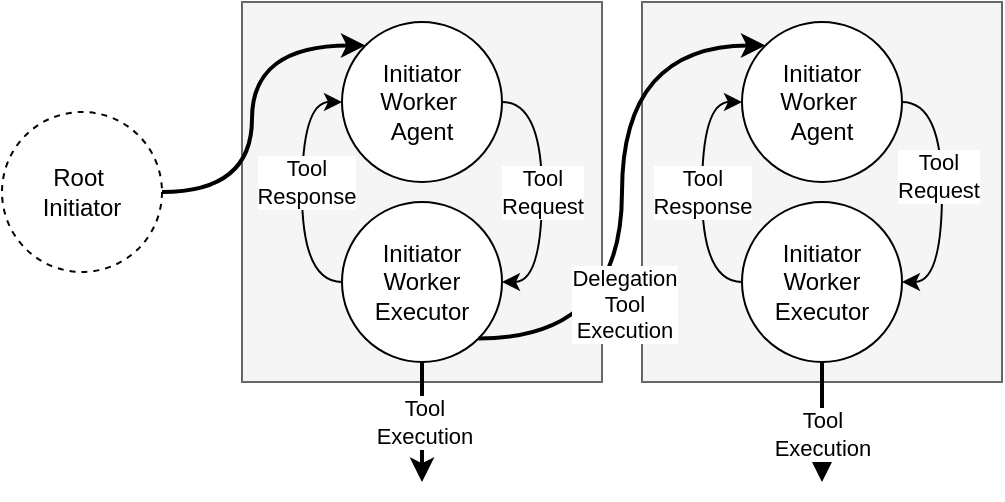 <mxfile version="28.1.0">
  <diagram name="Page-1" id="ZVJle6ZEyN7UsiVQt79V">
    <mxGraphModel dx="1018" dy="581" grid="1" gridSize="10" guides="1" tooltips="1" connect="1" arrows="1" fold="1" page="1" pageScale="1" pageWidth="827" pageHeight="1169" math="0" shadow="0">
      <root>
        <mxCell id="0" />
        <mxCell id="1" parent="0" />
        <mxCell id="OtwXWuuuGbDqAqiz1RTq-4" value="" style="rounded=0;whiteSpace=wrap;html=1;fillColor=#f5f5f5;fontColor=#333333;strokeColor=#666666;" vertex="1" parent="1">
          <mxGeometry x="240" y="120" width="180" height="190" as="geometry" />
        </mxCell>
        <mxCell id="OtwXWuuuGbDqAqiz1RTq-11" style="rounded=0;orthogonalLoop=1;jettySize=auto;html=1;entryX=0;entryY=0;entryDx=0;entryDy=0;edgeStyle=orthogonalEdgeStyle;curved=1;strokeWidth=2;" edge="1" parent="1" source="OtwXWuuuGbDqAqiz1RTq-1" target="OtwXWuuuGbDqAqiz1RTq-2">
          <mxGeometry relative="1" as="geometry" />
        </mxCell>
        <mxCell id="OtwXWuuuGbDqAqiz1RTq-1" value="Root&amp;nbsp;&lt;div&gt;Initiator&lt;/div&gt;" style="ellipse;whiteSpace=wrap;html=1;aspect=fixed;dashed=1;" vertex="1" parent="1">
          <mxGeometry x="120" y="175" width="80" height="80" as="geometry" />
        </mxCell>
        <mxCell id="OtwXWuuuGbDqAqiz1RTq-10" value="Tool&lt;br&gt;Request" style="edgeStyle=orthogonalEdgeStyle;rounded=0;orthogonalLoop=1;jettySize=auto;html=1;exitX=1;exitY=0.5;exitDx=0;exitDy=0;entryX=1;entryY=0.5;entryDx=0;entryDy=0;curved=1;" edge="1" parent="1" source="OtwXWuuuGbDqAqiz1RTq-2" target="OtwXWuuuGbDqAqiz1RTq-3">
          <mxGeometry relative="1" as="geometry" />
        </mxCell>
        <mxCell id="OtwXWuuuGbDqAqiz1RTq-2" value="Initiator&lt;div&gt;Worker&amp;nbsp;&lt;div&gt;Agent&lt;/div&gt;&lt;/div&gt;" style="ellipse;whiteSpace=wrap;html=1;aspect=fixed;" vertex="1" parent="1">
          <mxGeometry x="290" y="130" width="80" height="80" as="geometry" />
        </mxCell>
        <mxCell id="OtwXWuuuGbDqAqiz1RTq-9" style="edgeStyle=orthogonalEdgeStyle;rounded=0;orthogonalLoop=1;jettySize=auto;html=1;exitX=0;exitY=0.5;exitDx=0;exitDy=0;entryX=0;entryY=0.5;entryDx=0;entryDy=0;curved=1;" edge="1" parent="1" source="OtwXWuuuGbDqAqiz1RTq-3" target="OtwXWuuuGbDqAqiz1RTq-2">
          <mxGeometry relative="1" as="geometry" />
        </mxCell>
        <mxCell id="OtwXWuuuGbDqAqiz1RTq-20" value="Tool&lt;br&gt;Response" style="edgeLabel;html=1;align=center;verticalAlign=middle;resizable=0;points=[];" vertex="1" connectable="0" parent="OtwXWuuuGbDqAqiz1RTq-9">
          <mxGeometry x="0.077" y="-2" relative="1" as="geometry">
            <mxPoint as="offset" />
          </mxGeometry>
        </mxCell>
        <mxCell id="OtwXWuuuGbDqAqiz1RTq-22" value="Tool&lt;div&gt;Execution&lt;/div&gt;" style="edgeStyle=orthogonalEdgeStyle;rounded=0;orthogonalLoop=1;jettySize=auto;html=1;exitX=0.5;exitY=1;exitDx=0;exitDy=0;strokeWidth=2;" edge="1" parent="1" source="OtwXWuuuGbDqAqiz1RTq-3">
          <mxGeometry relative="1" as="geometry">
            <mxPoint x="330" y="360" as="targetPoint" />
          </mxGeometry>
        </mxCell>
        <mxCell id="OtwXWuuuGbDqAqiz1RTq-3" value="Initiator Worker Executor" style="ellipse;whiteSpace=wrap;html=1;aspect=fixed;" vertex="1" parent="1">
          <mxGeometry x="290" y="220" width="80" height="80" as="geometry" />
        </mxCell>
        <mxCell id="OtwXWuuuGbDqAqiz1RTq-13" value="" style="rounded=0;whiteSpace=wrap;html=1;fillColor=#f5f5f5;fontColor=#333333;strokeColor=#666666;" vertex="1" parent="1">
          <mxGeometry x="440" y="120" width="180" height="190" as="geometry" />
        </mxCell>
        <mxCell id="OtwXWuuuGbDqAqiz1RTq-14" style="edgeStyle=orthogonalEdgeStyle;rounded=0;orthogonalLoop=1;jettySize=auto;html=1;exitX=1;exitY=0.5;exitDx=0;exitDy=0;entryX=1;entryY=0.5;entryDx=0;entryDy=0;curved=1;" edge="1" parent="1" source="OtwXWuuuGbDqAqiz1RTq-15" target="OtwXWuuuGbDqAqiz1RTq-17">
          <mxGeometry relative="1" as="geometry" />
        </mxCell>
        <mxCell id="OtwXWuuuGbDqAqiz1RTq-19" value="Tool&lt;br&gt;Request" style="edgeLabel;html=1;align=center;verticalAlign=middle;resizable=0;points=[];" vertex="1" connectable="0" parent="OtwXWuuuGbDqAqiz1RTq-14">
          <mxGeometry x="-0.123" y="-2" relative="1" as="geometry">
            <mxPoint as="offset" />
          </mxGeometry>
        </mxCell>
        <mxCell id="OtwXWuuuGbDqAqiz1RTq-15" value="Initiator&lt;div&gt;Worker&amp;nbsp;&lt;div&gt;Agent&lt;/div&gt;&lt;/div&gt;" style="ellipse;whiteSpace=wrap;html=1;aspect=fixed;" vertex="1" parent="1">
          <mxGeometry x="490" y="130" width="80" height="80" as="geometry" />
        </mxCell>
        <mxCell id="OtwXWuuuGbDqAqiz1RTq-16" value="&lt;meta charset=&quot;utf-8&quot;&gt;&lt;span style=&quot;color: rgb(0, 0, 0); font-family: Helvetica; font-size: 11px; font-style: normal; font-variant-ligatures: normal; font-variant-caps: normal; font-weight: 400; letter-spacing: normal; orphans: 2; text-align: center; text-indent: 0px; text-transform: none; widows: 2; word-spacing: 0px; -webkit-text-stroke-width: 0px; white-space: nowrap; background-color: rgb(255, 255, 255); text-decoration-thickness: initial; text-decoration-style: initial; text-decoration-color: initial; display: inline !important; float: none;&quot;&gt;Tool&lt;/span&gt;&lt;br style=&quot;forced-color-adjust: none; color: rgb(0, 0, 0); font-family: Helvetica; font-size: 11px; font-style: normal; font-variant-ligatures: normal; font-variant-caps: normal; font-weight: 400; letter-spacing: normal; orphans: 2; text-align: center; text-indent: 0px; text-transform: none; widows: 2; word-spacing: 0px; -webkit-text-stroke-width: 0px; white-space: nowrap; text-decoration-thickness: initial; text-decoration-style: initial; text-decoration-color: initial;&quot;&gt;&lt;span style=&quot;color: rgb(0, 0, 0); font-family: Helvetica; font-size: 11px; font-style: normal; font-variant-ligatures: normal; font-variant-caps: normal; font-weight: 400; letter-spacing: normal; orphans: 2; text-align: center; text-indent: 0px; text-transform: none; widows: 2; word-spacing: 0px; -webkit-text-stroke-width: 0px; white-space: nowrap; background-color: rgb(255, 255, 255); text-decoration-thickness: initial; text-decoration-style: initial; text-decoration-color: initial; display: inline !important; float: none;&quot;&gt;Response&lt;/span&gt;" style="edgeStyle=orthogonalEdgeStyle;rounded=0;orthogonalLoop=1;jettySize=auto;html=1;exitX=0;exitY=0.5;exitDx=0;exitDy=0;entryX=0;entryY=0.5;entryDx=0;entryDy=0;curved=1;" edge="1" parent="1" source="OtwXWuuuGbDqAqiz1RTq-17" target="OtwXWuuuGbDqAqiz1RTq-15">
          <mxGeometry relative="1" as="geometry" />
        </mxCell>
        <mxCell id="OtwXWuuuGbDqAqiz1RTq-17" value="Initiator Worker Executor" style="ellipse;whiteSpace=wrap;html=1;aspect=fixed;" vertex="1" parent="1">
          <mxGeometry x="490" y="220" width="80" height="80" as="geometry" />
        </mxCell>
        <mxCell id="OtwXWuuuGbDqAqiz1RTq-18" style="edgeStyle=orthogonalEdgeStyle;rounded=0;orthogonalLoop=1;jettySize=auto;html=1;entryX=0;entryY=0;entryDx=0;entryDy=0;exitX=1;exitY=1;exitDx=0;exitDy=0;curved=1;strokeWidth=2;" edge="1" parent="1" source="OtwXWuuuGbDqAqiz1RTq-3" target="OtwXWuuuGbDqAqiz1RTq-15">
          <mxGeometry relative="1" as="geometry">
            <Array as="points">
              <mxPoint x="430" y="288" />
              <mxPoint x="430" y="142" />
            </Array>
          </mxGeometry>
        </mxCell>
        <mxCell id="OtwXWuuuGbDqAqiz1RTq-24" value="Delegation&lt;br&gt;Tool&lt;br&gt;Execution" style="edgeLabel;html=1;align=center;verticalAlign=middle;resizable=0;points=[];" vertex="1" connectable="0" parent="OtwXWuuuGbDqAqiz1RTq-18">
          <mxGeometry x="-0.774" y="6" relative="1" as="geometry">
            <mxPoint x="39" y="-12" as="offset" />
          </mxGeometry>
        </mxCell>
        <mxCell id="OtwXWuuuGbDqAqiz1RTq-23" value="Tool&lt;div&gt;Execution&lt;/div&gt;" style="edgeStyle=orthogonalEdgeStyle;rounded=0;orthogonalLoop=1;jettySize=auto;html=1;strokeWidth=2;" edge="1" parent="1">
          <mxGeometry x="0.2" relative="1" as="geometry">
            <mxPoint x="530" y="360" as="targetPoint" />
            <mxPoint x="530" y="300" as="sourcePoint" />
            <mxPoint as="offset" />
          </mxGeometry>
        </mxCell>
      </root>
    </mxGraphModel>
  </diagram>
</mxfile>
